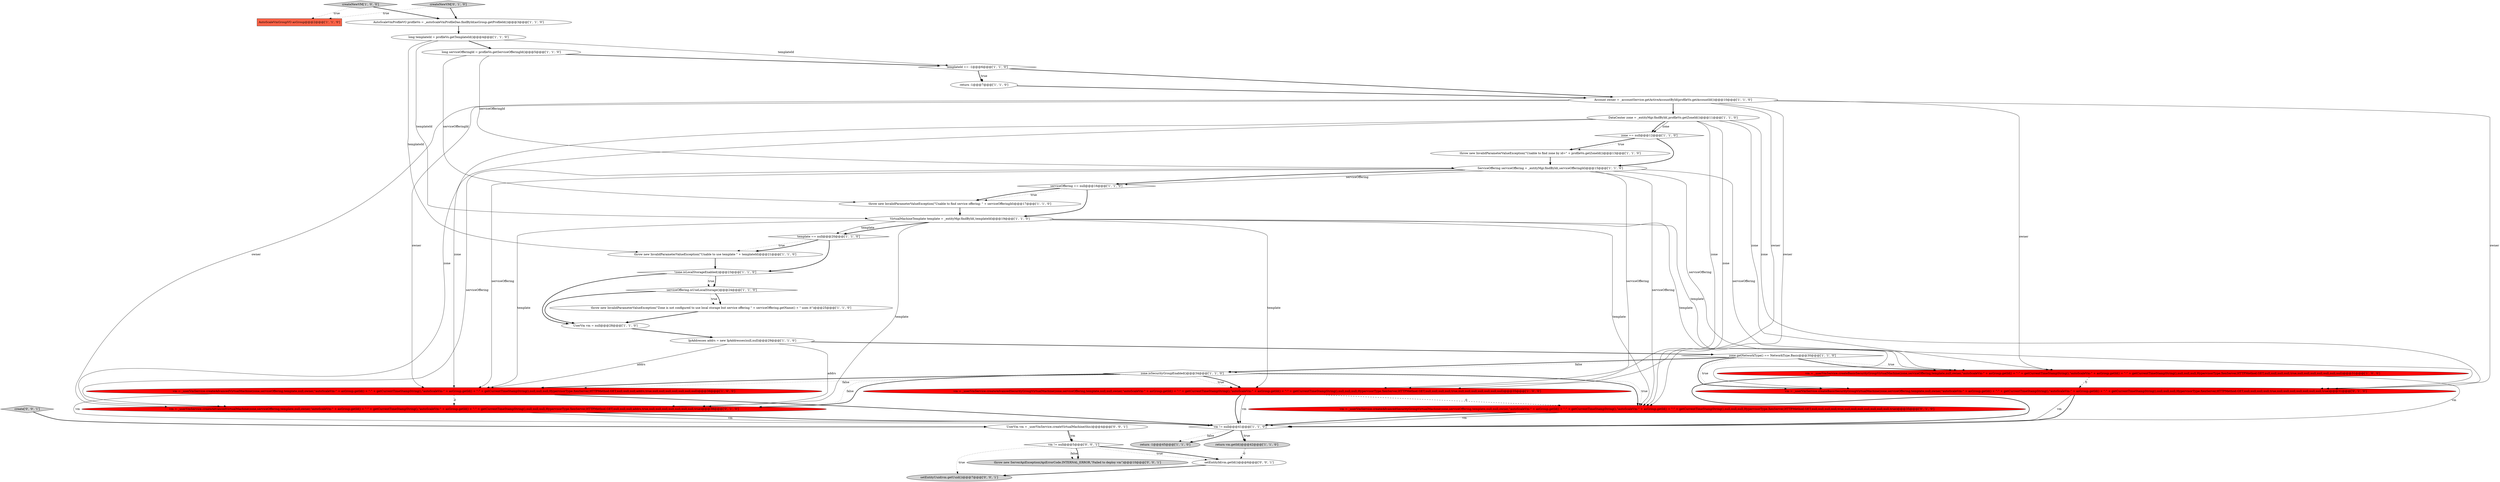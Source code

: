 digraph {
14 [style = filled, label = "!zone.isLocalStorageEnabled()@@@23@@@['1', '1', '0']", fillcolor = white, shape = diamond image = "AAA0AAABBB1BBB"];
20 [style = filled, label = "vm = _userVmService.createAdvancedVirtualMachine(zone,serviceOffering,template,null,owner,\"autoScaleVm-\" + asGroup.getId() + \"-\" + getCurrentTimeStampString(),\"autoScaleVm-\" + asGroup.getId() + \"-\" + getCurrentTimeStampString(),null,null,null,HypervisorType.XenServer,HTTPMethod.GET,null,null,null,addrs,true,null,null,null,null,null,null,null)@@@38@@@['1', '0', '0']", fillcolor = red, shape = ellipse image = "AAA1AAABBB1BBB"];
38 [style = filled, label = "create['0', '0', '1']", fillcolor = lightgray, shape = diamond image = "AAA0AAABBB3BBB"];
2 [style = filled, label = "vm = _userVmService.createBasicSecurityGroupVirtualMachine(zone,serviceOffering,template,null,owner,\"autoScaleVm-\" + asGroup.getId() + \"-\" + getCurrentTimeStampString(),\"autoScaleVm-\" + asGroup.getId() + \"-\" + getCurrentTimeStampString(),null,null,null,HypervisorType.XenServer,HTTPMethod.GET,null,null,null,null,true,null,null,null,null,null,null,null)@@@31@@@['1', '0', '0']", fillcolor = red, shape = ellipse image = "AAA1AAABBB1BBB"];
22 [style = filled, label = "long serviceOfferingId = profileVo.getServiceOfferingId()@@@5@@@['1', '1', '0']", fillcolor = white, shape = ellipse image = "AAA0AAABBB1BBB"];
11 [style = filled, label = "serviceOffering == null@@@16@@@['1', '1', '0']", fillcolor = white, shape = diamond image = "AAA0AAABBB1BBB"];
16 [style = filled, label = "long templateId = profileVo.getTemplateId()@@@4@@@['1', '1', '0']", fillcolor = white, shape = ellipse image = "AAA0AAABBB1BBB"];
37 [style = filled, label = "setEntityId(vm.getId())@@@6@@@['0', '0', '1']", fillcolor = white, shape = ellipse image = "AAA0AAABBB3BBB"];
8 [style = filled, label = "throw new InvalidParameterValueException(\"Unable to find service offering: \" + serviceOfferingId)@@@17@@@['1', '1', '0']", fillcolor = white, shape = ellipse image = "AAA0AAABBB1BBB"];
23 [style = filled, label = "IpAddresses addrs = new IpAddresses(null,null)@@@29@@@['1', '1', '0']", fillcolor = white, shape = ellipse image = "AAA0AAABBB1BBB"];
36 [style = filled, label = "setEntityUuid(vm.getUuid())@@@7@@@['0', '0', '1']", fillcolor = lightgray, shape = ellipse image = "AAA0AAABBB3BBB"];
29 [style = filled, label = "serviceOffering.isUseLocalStorage()@@@24@@@['1', '1', '0']", fillcolor = white, shape = diamond image = "AAA0AAABBB1BBB"];
31 [style = filled, label = "vm = _userVmService.createAdvancedVirtualMachine(zone,serviceOffering,template,null,owner,\"autoScaleVm-\" + asGroup.getId() + \"-\" + getCurrentTimeStampString(),\"autoScaleVm-\" + asGroup.getId() + \"-\" + getCurrentTimeStampString(),null,null,null,HypervisorType.XenServer,HTTPMethod.GET,null,null,null,addrs,true,null,null,null,null,null,null,null,true)@@@38@@@['0', '1', '0']", fillcolor = red, shape = ellipse image = "AAA1AAABBB2BBB"];
26 [style = filled, label = "DataCenter zone = _entityMgr.findById(,profileVo.getZoneId())@@@11@@@['1', '1', '0']", fillcolor = white, shape = ellipse image = "AAA0AAABBB1BBB"];
19 [style = filled, label = "ServiceOffering serviceOffering = _entityMgr.findById(,serviceOfferingId)@@@15@@@['1', '1', '0']", fillcolor = white, shape = ellipse image = "AAA0AAABBB1BBB"];
21 [style = filled, label = "zone.isSecurityGroupEnabled()@@@34@@@['1', '1', '0']", fillcolor = white, shape = diamond image = "AAA0AAABBB1BBB"];
25 [style = filled, label = "createNewVM['1', '0', '0']", fillcolor = lightgray, shape = diamond image = "AAA0AAABBB1BBB"];
27 [style = filled, label = "zone == null@@@12@@@['1', '1', '0']", fillcolor = white, shape = diamond image = "AAA0AAABBB1BBB"];
13 [style = filled, label = "AutoScaleVmGroupVO asGroup@@@2@@@['1', '1', '0']", fillcolor = tomato, shape = box image = "AAA0AAABBB1BBB"];
4 [style = filled, label = "AutoScaleVmProfileVO profileVo = _autoScaleVmProfileDao.findById(asGroup.getProfileId())@@@3@@@['1', '1', '0']", fillcolor = white, shape = ellipse image = "AAA0AAABBB1BBB"];
12 [style = filled, label = "vm = _userVmService.createAdvancedSecurityGroupVirtualMachine(zone,serviceOffering,template,null,null,owner,\"autoScaleVm-\" + asGroup.getId() + \"-\" + getCurrentTimeStampString(),\"autoScaleVm-\" + asGroup.getId() + \"-\" + getCurrentTimeStampString(),null,null,null,HypervisorType.XenServer,HTTPMethod.GET,null,null,null,null,true,null,null,null,null,null,null,null)@@@35@@@['1', '0', '0']", fillcolor = red, shape = ellipse image = "AAA1AAABBB1BBB"];
18 [style = filled, label = "throw new InvalidParameterValueException(\"Zone is not configured to use local storage but service offering \" + serviceOffering.getName() + \" uses it\")@@@25@@@['1', '1', '0']", fillcolor = white, shape = ellipse image = "AAA0AAABBB1BBB"];
15 [style = filled, label = "zone.getNetworkType() == NetworkType.Basic@@@30@@@['1', '1', '0']", fillcolor = white, shape = diamond image = "AAA0AAABBB1BBB"];
0 [style = filled, label = "VirtualMachineTemplate template = _entityMgr.findById(,templateId)@@@19@@@['1', '1', '0']", fillcolor = white, shape = ellipse image = "AAA0AAABBB1BBB"];
34 [style = filled, label = "throw new ServerApiException(ApiErrorCode.INTERNAL_ERROR,\"Failed to deploy vm\")@@@10@@@['0', '0', '1']", fillcolor = lightgray, shape = ellipse image = "AAA0AAABBB3BBB"];
5 [style = filled, label = "Account owner = _accountService.getActiveAccountById(profileVo.getAccountId())@@@10@@@['1', '1', '0']", fillcolor = white, shape = ellipse image = "AAA0AAABBB1BBB"];
9 [style = filled, label = "UserVm vm = null@@@28@@@['1', '1', '0']", fillcolor = white, shape = ellipse image = "AAA0AAABBB1BBB"];
33 [style = filled, label = "createNewVM['0', '1', '0']", fillcolor = lightgray, shape = diamond image = "AAA0AAABBB2BBB"];
7 [style = filled, label = "return vm.getId()@@@42@@@['1', '1', '0']", fillcolor = lightgray, shape = ellipse image = "AAA0AAABBB1BBB"];
24 [style = filled, label = "vm != null@@@41@@@['1', '1', '0']", fillcolor = white, shape = diamond image = "AAA0AAABBB1BBB"];
1 [style = filled, label = "return -1@@@45@@@['1', '1', '0']", fillcolor = lightgray, shape = ellipse image = "AAA0AAABBB1BBB"];
3 [style = filled, label = "throw new InvalidParameterValueException(\"Unable to find zone by id=\" + profileVo.getZoneId())@@@13@@@['1', '1', '0']", fillcolor = white, shape = ellipse image = "AAA0AAABBB1BBB"];
17 [style = filled, label = "template == null@@@20@@@['1', '1', '0']", fillcolor = white, shape = diamond image = "AAA0AAABBB1BBB"];
28 [style = filled, label = "return -1@@@7@@@['1', '1', '0']", fillcolor = white, shape = ellipse image = "AAA0AAABBB1BBB"];
39 [style = filled, label = "vm != null@@@5@@@['0', '0', '1']", fillcolor = white, shape = diamond image = "AAA0AAABBB3BBB"];
6 [style = filled, label = "throw new InvalidParameterValueException(\"Unable to use template \" + templateId)@@@21@@@['1', '1', '0']", fillcolor = white, shape = ellipse image = "AAA0AAABBB1BBB"];
32 [style = filled, label = "vm = _userVmService.createBasicSecurityGroupVirtualMachine(zone,serviceOffering,template,null,owner,\"autoScaleVm-\" + asGroup.getId() + \"-\" + getCurrentTimeStampString(),\"autoScaleVm-\" + asGroup.getId() + \"-\" + getCurrentTimeStampString(),null,null,null,HypervisorType.XenServer,HTTPMethod.GET,null,null,null,null,true,null,null,null,null,null,null,null,true)@@@31@@@['0', '1', '0']", fillcolor = red, shape = ellipse image = "AAA1AAABBB2BBB"];
35 [style = filled, label = "UserVm vm = _userVmService.createVirtualMachine(this)@@@4@@@['0', '0', '1']", fillcolor = white, shape = ellipse image = "AAA0AAABBB3BBB"];
10 [style = filled, label = "templateId == -1@@@6@@@['1', '1', '0']", fillcolor = white, shape = diamond image = "AAA0AAABBB1BBB"];
30 [style = filled, label = "vm = _userVmService.createAdvancedSecurityGroupVirtualMachine(zone,serviceOffering,template,null,null,owner,\"autoScaleVm-\" + asGroup.getId() + \"-\" + getCurrentTimeStampString(),\"autoScaleVm-\" + asGroup.getId() + \"-\" + getCurrentTimeStampString(),null,null,null,HypervisorType.XenServer,HTTPMethod.GET,null,null,null,null,true,null,null,null,null,null,null,null,true)@@@35@@@['0', '1', '0']", fillcolor = red, shape = ellipse image = "AAA1AAABBB2BBB"];
21->12 [style = dotted, label="true"];
39->36 [style = dotted, label="true"];
17->6 [style = dotted, label="true"];
15->21 [style = bold, label=""];
32->24 [style = solid, label="vm"];
2->32 [style = dashed, label="0"];
31->24 [style = solid, label="vm"];
19->32 [style = solid, label="serviceOffering"];
19->11 [style = bold, label=""];
21->30 [style = bold, label=""];
29->18 [style = bold, label=""];
8->0 [style = bold, label=""];
21->31 [style = bold, label=""];
3->19 [style = bold, label=""];
17->14 [style = bold, label=""];
24->1 [style = dotted, label="false"];
5->32 [style = solid, label="owner"];
14->9 [style = bold, label=""];
11->8 [style = dotted, label="true"];
27->19 [style = bold, label=""];
2->24 [style = bold, label=""];
4->16 [style = bold, label=""];
26->12 [style = solid, label="zone"];
23->31 [style = solid, label="addrs"];
29->18 [style = dotted, label="true"];
33->13 [style = dotted, label="true"];
28->5 [style = bold, label=""];
5->12 [style = solid, label="owner"];
39->34 [style = dotted, label="false"];
37->36 [style = bold, label=""];
21->20 [style = dotted, label="false"];
26->27 [style = solid, label="zone"];
0->17 [style = bold, label=""];
39->34 [style = bold, label=""];
15->2 [style = dotted, label="true"];
26->20 [style = solid, label="zone"];
12->30 [style = dashed, label="0"];
30->24 [style = solid, label="vm"];
26->27 [style = bold, label=""];
0->32 [style = solid, label="template"];
19->12 [style = solid, label="serviceOffering"];
21->30 [style = dotted, label="true"];
5->20 [style = solid, label="owner"];
18->9 [style = bold, label=""];
16->6 [style = solid, label="templateId"];
11->8 [style = bold, label=""];
38->35 [style = bold, label=""];
24->7 [style = bold, label=""];
26->32 [style = solid, label="zone"];
24->7 [style = dotted, label="true"];
5->31 [style = solid, label="owner"];
22->8 [style = solid, label="serviceOfferingId"];
39->37 [style = bold, label=""];
30->24 [style = bold, label=""];
0->30 [style = solid, label="template"];
10->28 [style = dotted, label="true"];
17->6 [style = bold, label=""];
31->24 [style = bold, label=""];
33->4 [style = bold, label=""];
35->39 [style = bold, label=""];
20->31 [style = dashed, label="0"];
23->15 [style = bold, label=""];
19->20 [style = solid, label="serviceOffering"];
2->24 [style = solid, label="vm"];
5->26 [style = bold, label=""];
12->24 [style = bold, label=""];
25->13 [style = dotted, label="true"];
0->31 [style = solid, label="template"];
15->32 [style = dotted, label="true"];
21->12 [style = bold, label=""];
39->37 [style = dotted, label="true"];
10->5 [style = bold, label=""];
0->12 [style = solid, label="template"];
19->2 [style = solid, label="serviceOffering"];
19->30 [style = solid, label="serviceOffering"];
22->10 [style = bold, label=""];
14->29 [style = bold, label=""];
20->24 [style = solid, label="vm"];
24->1 [style = bold, label=""];
0->17 [style = solid, label="template"];
15->2 [style = bold, label=""];
10->28 [style = bold, label=""];
19->11 [style = solid, label="serviceOffering"];
5->30 [style = solid, label="owner"];
26->30 [style = solid, label="zone"];
29->9 [style = bold, label=""];
27->3 [style = bold, label=""];
16->10 [style = solid, label="templateId"];
26->2 [style = solid, label="zone"];
21->31 [style = dotted, label="false"];
25->4 [style = bold, label=""];
16->22 [style = bold, label=""];
0->2 [style = solid, label="template"];
16->0 [style = solid, label="templateId"];
5->2 [style = solid, label="owner"];
15->21 [style = dotted, label="false"];
26->31 [style = solid, label="zone"];
27->3 [style = dotted, label="true"];
19->31 [style = solid, label="serviceOffering"];
6->14 [style = bold, label=""];
9->23 [style = bold, label=""];
11->0 [style = bold, label=""];
21->20 [style = bold, label=""];
0->20 [style = solid, label="template"];
12->24 [style = solid, label="vm"];
23->20 [style = solid, label="addrs"];
14->29 [style = dotted, label="true"];
7->37 [style = dashed, label="0"];
20->24 [style = bold, label=""];
15->32 [style = bold, label=""];
32->24 [style = bold, label=""];
22->19 [style = solid, label="serviceOfferingId"];
35->39 [style = solid, label="vm"];
}
